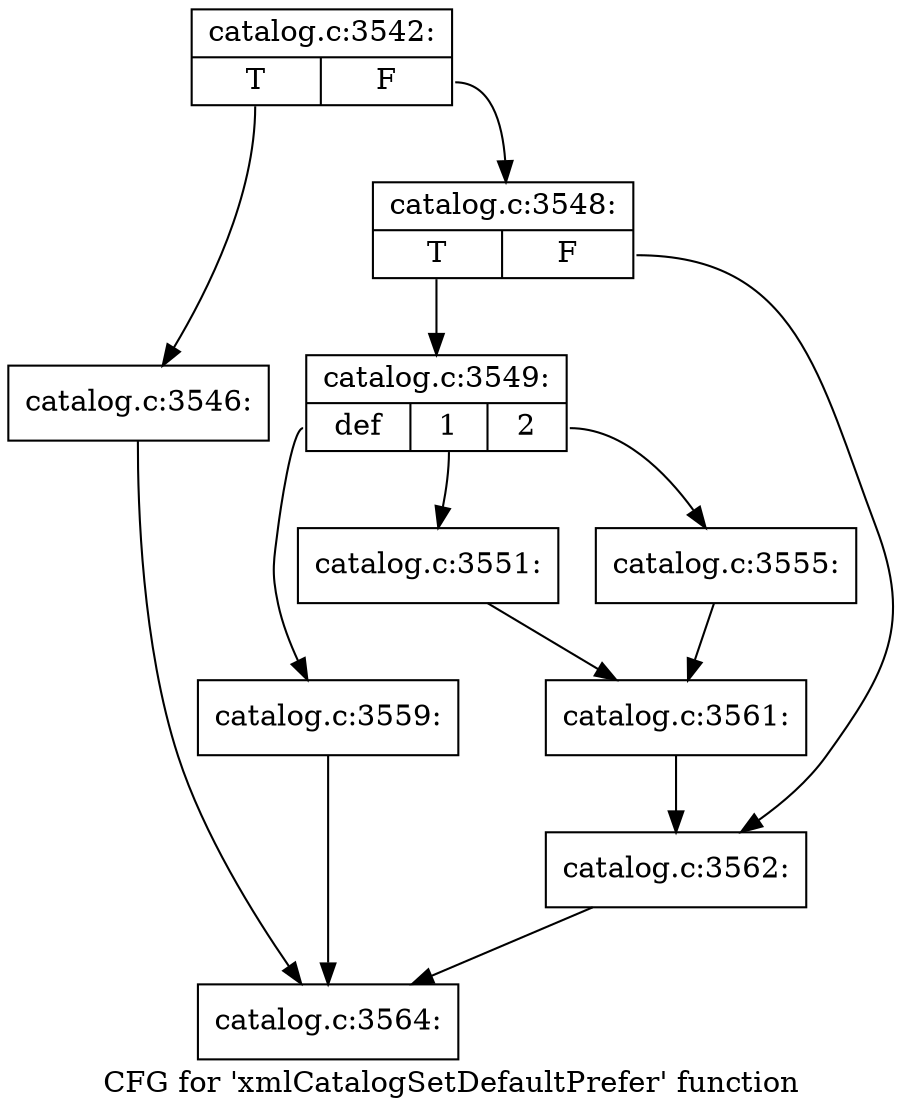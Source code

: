 digraph "CFG for 'xmlCatalogSetDefaultPrefer' function" {
	label="CFG for 'xmlCatalogSetDefaultPrefer' function";

	Node0x393f860 [shape=record,label="{catalog.c:3542:|{<s0>T|<s1>F}}"];
	Node0x393f860:s0 -> Node0x39377d0;
	Node0x393f860:s1 -> Node0x3937820;
	Node0x39377d0 [shape=record,label="{catalog.c:3546:}"];
	Node0x39377d0 -> Node0x3935de0;
	Node0x3937820 [shape=record,label="{catalog.c:3548:|{<s0>T|<s1>F}}"];
	Node0x3937820:s0 -> Node0x3940730;
	Node0x3937820:s1 -> Node0x3940780;
	Node0x3940730 [shape=record,label="{catalog.c:3549:|{<s0>def|<s1>1|<s2>2}}"];
	Node0x3940730:s0 -> Node0x3940af0;
	Node0x3940730:s1 -> Node0x3940e30;
	Node0x3940730:s2 -> Node0x3941360;
	Node0x3940e30 [shape=record,label="{catalog.c:3551:}"];
	Node0x3940e30 -> Node0x3940a10;
	Node0x3941360 [shape=record,label="{catalog.c:3555:}"];
	Node0x3941360 -> Node0x3940a10;
	Node0x3940af0 [shape=record,label="{catalog.c:3559:}"];
	Node0x3940af0 -> Node0x3935de0;
	Node0x3940a10 [shape=record,label="{catalog.c:3561:}"];
	Node0x3940a10 -> Node0x3940780;
	Node0x3940780 [shape=record,label="{catalog.c:3562:}"];
	Node0x3940780 -> Node0x3935de0;
	Node0x3935de0 [shape=record,label="{catalog.c:3564:}"];
}
